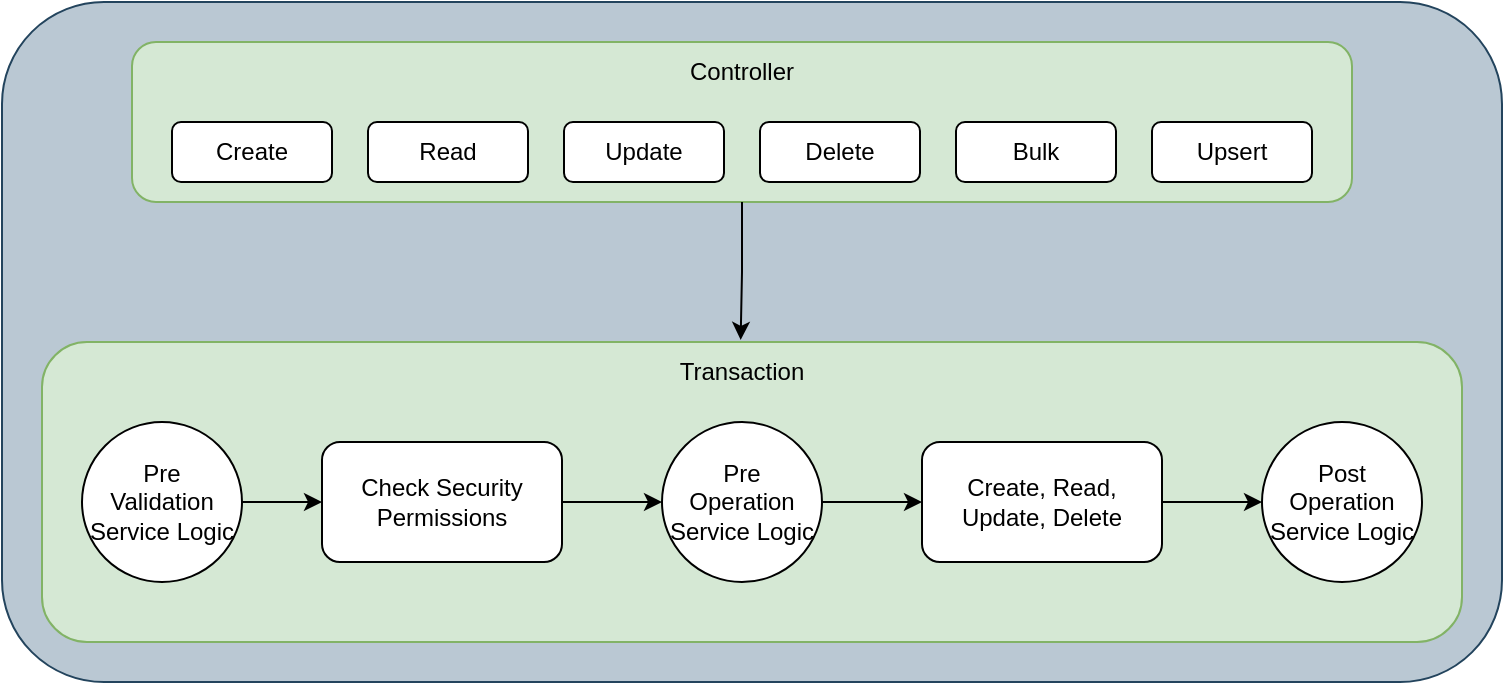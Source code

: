 <mxfile version="24.1.0" type="device">
  <diagram name="Page-1" id="kugh2bFroHC7t3JYomLl">
    <mxGraphModel dx="1314" dy="757" grid="1" gridSize="10" guides="1" tooltips="1" connect="1" arrows="1" fold="1" page="1" pageScale="1" pageWidth="850" pageHeight="1100" math="0" shadow="0">
      <root>
        <mxCell id="0" />
        <mxCell id="1" parent="0" />
        <mxCell id="jSn1iCwoQtlZSM5zUKnt-22" value="" style="rounded=1;whiteSpace=wrap;html=1;fillColor=#bac8d3;strokeColor=#23445d;" vertex="1" parent="1">
          <mxGeometry x="60" y="220" width="750" height="340" as="geometry" />
        </mxCell>
        <mxCell id="jSn1iCwoQtlZSM5zUKnt-19" value="" style="rounded=1;whiteSpace=wrap;html=1;fillColor=#d5e8d4;strokeColor=#82b366;" vertex="1" parent="1">
          <mxGeometry x="125" y="240" width="610" height="80" as="geometry" />
        </mxCell>
        <mxCell id="jSn1iCwoQtlZSM5zUKnt-10" value="" style="rounded=1;whiteSpace=wrap;html=1;fillColor=#d5e8d4;strokeColor=#82b366;" vertex="1" parent="1">
          <mxGeometry x="80" y="390" width="710" height="150" as="geometry" />
        </mxCell>
        <mxCell id="jSn1iCwoQtlZSM5zUKnt-8" style="edgeStyle=orthogonalEdgeStyle;rounded=0;orthogonalLoop=1;jettySize=auto;html=1;entryX=0;entryY=0.5;entryDx=0;entryDy=0;" edge="1" parent="1" source="jSn1iCwoQtlZSM5zUKnt-1" target="jSn1iCwoQtlZSM5zUKnt-7">
          <mxGeometry relative="1" as="geometry" />
        </mxCell>
        <mxCell id="jSn1iCwoQtlZSM5zUKnt-1" value="Pre&lt;div&gt;Validation Service Logic&lt;/div&gt;" style="ellipse;whiteSpace=wrap;html=1;aspect=fixed;" vertex="1" parent="1">
          <mxGeometry x="100" y="430" width="80" height="80" as="geometry" />
        </mxCell>
        <mxCell id="jSn1iCwoQtlZSM5zUKnt-5" style="edgeStyle=orthogonalEdgeStyle;rounded=0;orthogonalLoop=1;jettySize=auto;html=1;entryX=0;entryY=0.5;entryDx=0;entryDy=0;" edge="1" parent="1" source="jSn1iCwoQtlZSM5zUKnt-2" target="jSn1iCwoQtlZSM5zUKnt-4">
          <mxGeometry relative="1" as="geometry" />
        </mxCell>
        <mxCell id="jSn1iCwoQtlZSM5zUKnt-2" value="Pre&lt;div&gt;Operation&lt;/div&gt;&lt;div&gt;Service Logic&lt;/div&gt;" style="ellipse;whiteSpace=wrap;html=1;aspect=fixed;" vertex="1" parent="1">
          <mxGeometry x="390" y="430" width="80" height="80" as="geometry" />
        </mxCell>
        <mxCell id="jSn1iCwoQtlZSM5zUKnt-3" value="Post&lt;div&gt;Operation Service Logic&lt;/div&gt;" style="ellipse;whiteSpace=wrap;html=1;aspect=fixed;" vertex="1" parent="1">
          <mxGeometry x="690" y="430" width="80" height="80" as="geometry" />
        </mxCell>
        <mxCell id="jSn1iCwoQtlZSM5zUKnt-6" style="edgeStyle=orthogonalEdgeStyle;rounded=0;orthogonalLoop=1;jettySize=auto;html=1;entryX=0;entryY=0.5;entryDx=0;entryDy=0;" edge="1" parent="1" source="jSn1iCwoQtlZSM5zUKnt-4" target="jSn1iCwoQtlZSM5zUKnt-3">
          <mxGeometry relative="1" as="geometry" />
        </mxCell>
        <mxCell id="jSn1iCwoQtlZSM5zUKnt-4" value="Create, Read, Update, Delete" style="rounded=1;whiteSpace=wrap;html=1;" vertex="1" parent="1">
          <mxGeometry x="520" y="440" width="120" height="60" as="geometry" />
        </mxCell>
        <mxCell id="jSn1iCwoQtlZSM5zUKnt-9" style="edgeStyle=orthogonalEdgeStyle;rounded=0;orthogonalLoop=1;jettySize=auto;html=1;" edge="1" parent="1" source="jSn1iCwoQtlZSM5zUKnt-7" target="jSn1iCwoQtlZSM5zUKnt-2">
          <mxGeometry relative="1" as="geometry" />
        </mxCell>
        <mxCell id="jSn1iCwoQtlZSM5zUKnt-7" value="Check Security Permissions" style="rounded=1;whiteSpace=wrap;html=1;" vertex="1" parent="1">
          <mxGeometry x="220" y="440" width="120" height="60" as="geometry" />
        </mxCell>
        <mxCell id="jSn1iCwoQtlZSM5zUKnt-11" value="Controller" style="text;html=1;align=center;verticalAlign=middle;whiteSpace=wrap;rounded=0;" vertex="1" parent="1">
          <mxGeometry x="400" y="240" width="60" height="30" as="geometry" />
        </mxCell>
        <mxCell id="jSn1iCwoQtlZSM5zUKnt-13" value="Create" style="rounded=1;whiteSpace=wrap;html=1;" vertex="1" parent="1">
          <mxGeometry x="145" y="280" width="80" height="30" as="geometry" />
        </mxCell>
        <mxCell id="jSn1iCwoQtlZSM5zUKnt-14" value="Read" style="rounded=1;whiteSpace=wrap;html=1;" vertex="1" parent="1">
          <mxGeometry x="243" y="280" width="80" height="30" as="geometry" />
        </mxCell>
        <mxCell id="jSn1iCwoQtlZSM5zUKnt-15" value="Update" style="rounded=1;whiteSpace=wrap;html=1;" vertex="1" parent="1">
          <mxGeometry x="341" y="280" width="80" height="30" as="geometry" />
        </mxCell>
        <mxCell id="jSn1iCwoQtlZSM5zUKnt-16" value="Delete" style="rounded=1;whiteSpace=wrap;html=1;" vertex="1" parent="1">
          <mxGeometry x="439" y="280" width="80" height="30" as="geometry" />
        </mxCell>
        <mxCell id="jSn1iCwoQtlZSM5zUKnt-17" value="Bulk" style="rounded=1;whiteSpace=wrap;html=1;" vertex="1" parent="1">
          <mxGeometry x="537" y="280" width="80" height="30" as="geometry" />
        </mxCell>
        <mxCell id="jSn1iCwoQtlZSM5zUKnt-18" value="Upsert" style="rounded=1;whiteSpace=wrap;html=1;" vertex="1" parent="1">
          <mxGeometry x="635" y="280" width="80" height="30" as="geometry" />
        </mxCell>
        <mxCell id="jSn1iCwoQtlZSM5zUKnt-20" style="edgeStyle=orthogonalEdgeStyle;rounded=0;orthogonalLoop=1;jettySize=auto;html=1;entryX=0.492;entryY=-0.007;entryDx=0;entryDy=0;entryPerimeter=0;shadow=0;labelBorderColor=default;" edge="1" parent="1" source="jSn1iCwoQtlZSM5zUKnt-19" target="jSn1iCwoQtlZSM5zUKnt-10">
          <mxGeometry relative="1" as="geometry" />
        </mxCell>
        <mxCell id="jSn1iCwoQtlZSM5zUKnt-21" value="Transaction" style="text;html=1;align=center;verticalAlign=middle;whiteSpace=wrap;rounded=0;" vertex="1" parent="1">
          <mxGeometry x="400" y="390" width="60" height="30" as="geometry" />
        </mxCell>
      </root>
    </mxGraphModel>
  </diagram>
</mxfile>
